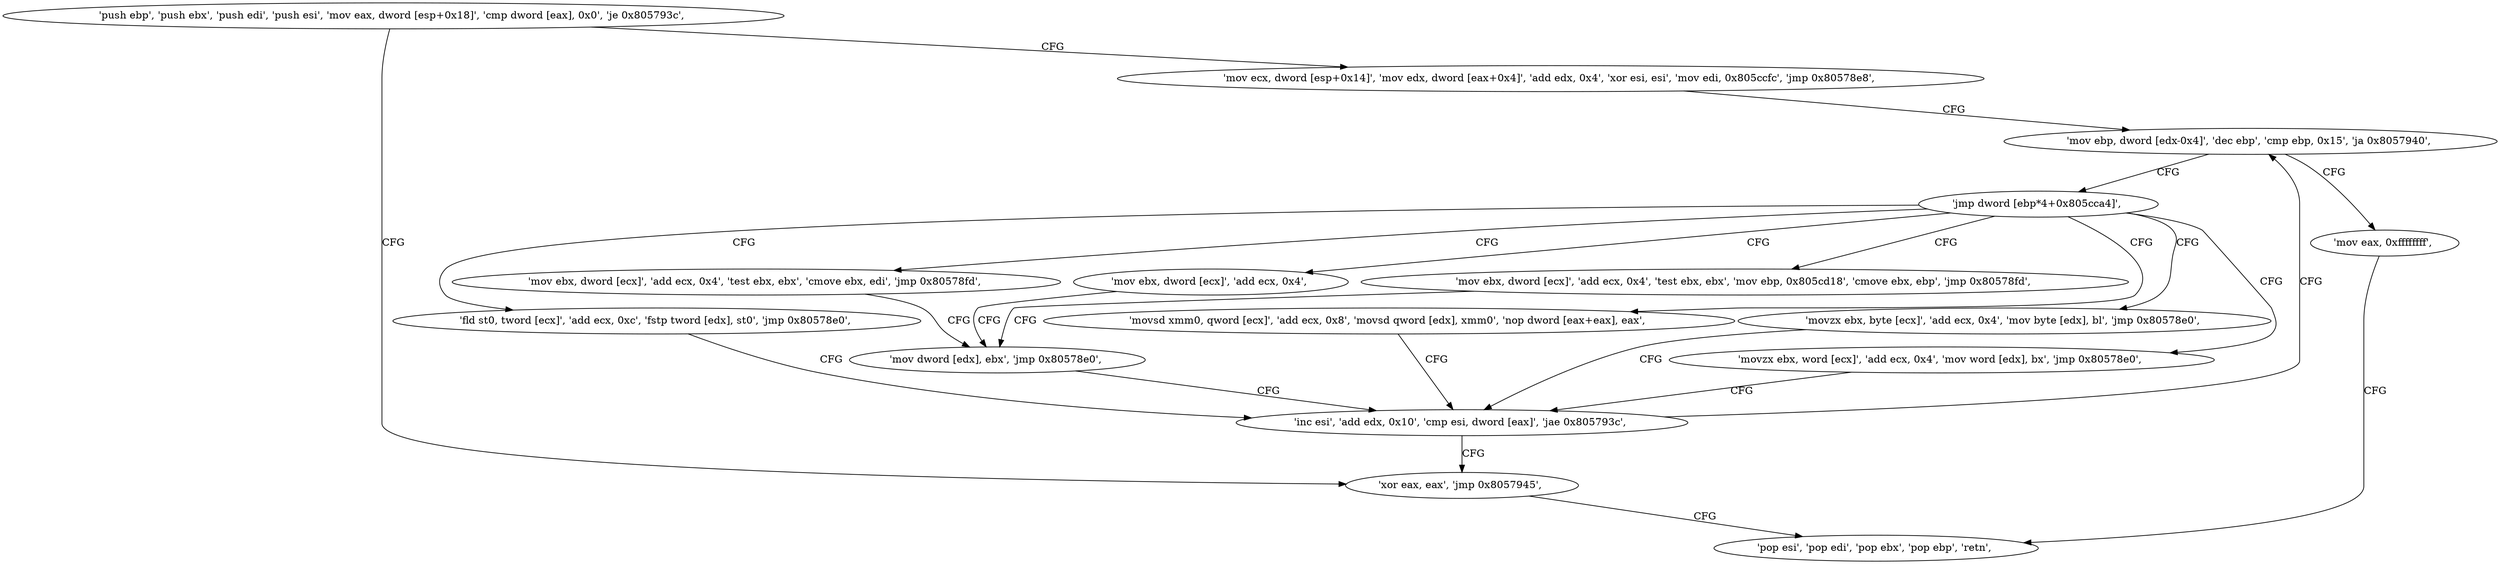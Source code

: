 digraph "func" {
"134576304" [label = "'push ebp', 'push ebx', 'push edi', 'push esi', 'mov eax, dword [esp+0x18]', 'cmp dword [eax], 0x0', 'je 0x805793c', " ]
"134576444" [label = "'xor eax, eax', 'jmp 0x8057945', " ]
"134576317" [label = "'mov ecx, dword [esp+0x14]', 'mov edx, dword [eax+0x4]', 'add edx, 0x4', 'xor esi, esi', 'mov edi, 0x805ccfc', 'jmp 0x80578e8', " ]
"134576453" [label = "'pop esi', 'pop edi', 'pop ebx', 'pop ebp', 'retn', " ]
"134576360" [label = "'mov ebp, dword [edx-0x4]', 'dec ebp', 'cmp ebp, 0x15', 'ja 0x8057940', " ]
"134576448" [label = "'mov eax, 0xffffffff', " ]
"134576369" [label = "'jmp dword [ebp*4+0x805cca4]', " ]
"134576336" [label = "'movsd xmm0, qword [ecx]', 'add ecx, 0x8', 'movsd qword [edx], xmm0', 'nop dword [eax+eax], eax', " ]
"134576376" [label = "'mov ebx, dword [ecx]', 'add ecx, 0x4', " ]
"134576385" [label = "'movzx ebx, byte [ecx]', 'add ecx, 0x4', 'mov byte [edx], bl', 'jmp 0x80578e0', " ]
"134576395" [label = "'movzx ebx, word [ecx]', 'add ecx, 0x4', 'mov word [edx], bx', 'jmp 0x80578e0', " ]
"134576406" [label = "'fld st0, tword [ecx]', 'add ecx, 0xc', 'fstp tword [edx], st0', 'jmp 0x80578e0', " ]
"134576415" [label = "'mov ebx, dword [ecx]', 'add ecx, 0x4', 'test ebx, ebx', 'mov ebp, 0x805cd18', 'cmove ebx, ebp', 'jmp 0x80578fd', " ]
"134576432" [label = "'mov ebx, dword [ecx]', 'add ecx, 0x4', 'test ebx, ebx', 'cmove ebx, edi', 'jmp 0x80578fd', " ]
"134576352" [label = "'inc esi', 'add edx, 0x10', 'cmp esi, dword [eax]', 'jae 0x805793c', " ]
"134576381" [label = "'mov dword [edx], ebx', 'jmp 0x80578e0', " ]
"134576304" -> "134576444" [ label = "CFG" ]
"134576304" -> "134576317" [ label = "CFG" ]
"134576444" -> "134576453" [ label = "CFG" ]
"134576317" -> "134576360" [ label = "CFG" ]
"134576360" -> "134576448" [ label = "CFG" ]
"134576360" -> "134576369" [ label = "CFG" ]
"134576448" -> "134576453" [ label = "CFG" ]
"134576369" -> "134576336" [ label = "CFG" ]
"134576369" -> "134576376" [ label = "CFG" ]
"134576369" -> "134576385" [ label = "CFG" ]
"134576369" -> "134576395" [ label = "CFG" ]
"134576369" -> "134576406" [ label = "CFG" ]
"134576369" -> "134576415" [ label = "CFG" ]
"134576369" -> "134576432" [ label = "CFG" ]
"134576336" -> "134576352" [ label = "CFG" ]
"134576376" -> "134576381" [ label = "CFG" ]
"134576385" -> "134576352" [ label = "CFG" ]
"134576395" -> "134576352" [ label = "CFG" ]
"134576406" -> "134576352" [ label = "CFG" ]
"134576415" -> "134576381" [ label = "CFG" ]
"134576432" -> "134576381" [ label = "CFG" ]
"134576352" -> "134576444" [ label = "CFG" ]
"134576352" -> "134576360" [ label = "CFG" ]
"134576381" -> "134576352" [ label = "CFG" ]
}
